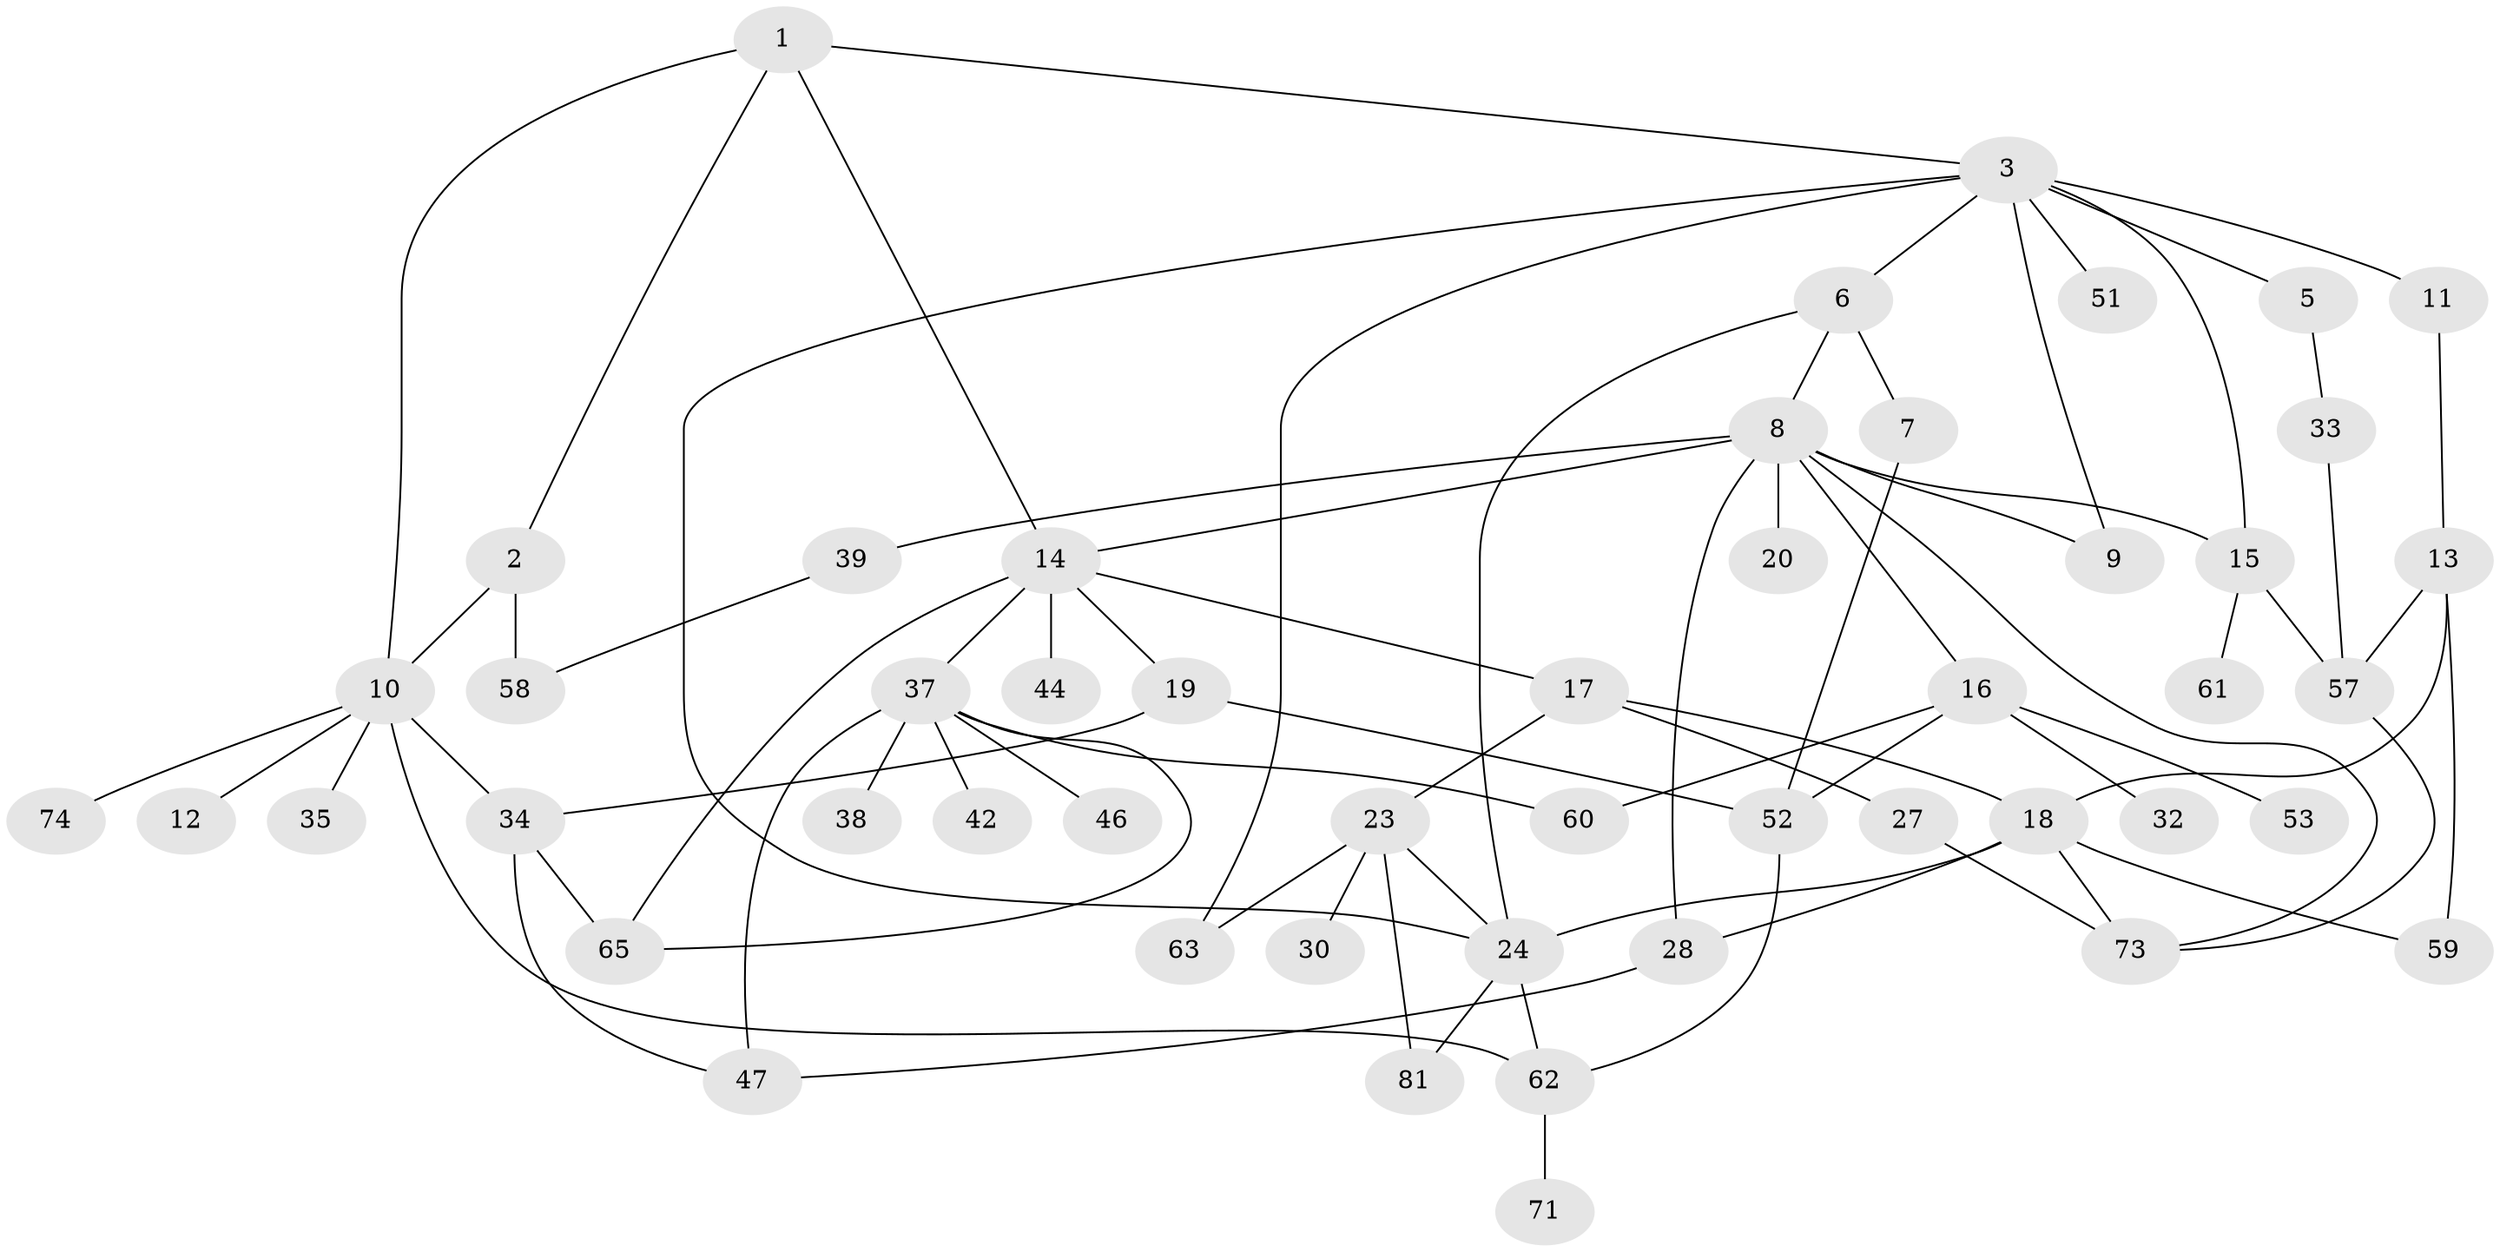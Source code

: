 // Generated by graph-tools (version 1.1) at 2025/51/02/27/25 19:51:40]
// undirected, 50 vertices, 77 edges
graph export_dot {
graph [start="1"]
  node [color=gray90,style=filled];
  1 [super="+69"];
  2 [super="+21"];
  3 [super="+4"];
  5;
  6;
  7 [super="+48"];
  8 [super="+41"];
  9 [super="+50"];
  10 [super="+25"];
  11;
  12;
  13 [super="+64"];
  14 [super="+40"];
  15 [super="+29"];
  16 [super="+26"];
  17 [super="+79"];
  18 [super="+54"];
  19 [super="+22"];
  20;
  23 [super="+43"];
  24 [super="+49"];
  27 [super="+31"];
  28 [super="+36"];
  30;
  32;
  33 [super="+72"];
  34 [super="+78"];
  35;
  37 [super="+45"];
  38 [super="+55"];
  39;
  42;
  44;
  46 [super="+76"];
  47 [super="+56"];
  51 [super="+66"];
  52 [super="+67"];
  53;
  57 [super="+68"];
  58 [super="+77"];
  59;
  60;
  61;
  62 [super="+70"];
  63 [super="+75"];
  65;
  71;
  73 [super="+80"];
  74;
  81;
  1 -- 2;
  1 -- 3;
  1 -- 10;
  1 -- 14;
  2 -- 10;
  2 -- 58;
  3 -- 5;
  3 -- 6;
  3 -- 11;
  3 -- 15;
  3 -- 51;
  3 -- 24;
  3 -- 9;
  3 -- 63;
  5 -- 33;
  6 -- 7;
  6 -- 8;
  6 -- 24;
  7 -- 52;
  8 -- 9;
  8 -- 14;
  8 -- 16;
  8 -- 20;
  8 -- 39;
  8 -- 28;
  8 -- 73;
  8 -- 15 [weight=2];
  10 -- 12;
  10 -- 34;
  10 -- 35;
  10 -- 74;
  10 -- 62;
  11 -- 13;
  13 -- 57;
  13 -- 18;
  13 -- 59;
  14 -- 17;
  14 -- 19;
  14 -- 37;
  14 -- 65;
  14 -- 44;
  15 -- 61;
  15 -- 57;
  16 -- 52;
  16 -- 32;
  16 -- 60;
  16 -- 53;
  17 -- 18;
  17 -- 23;
  17 -- 27;
  18 -- 28;
  18 -- 24;
  18 -- 73;
  18 -- 59;
  19 -- 52;
  19 -- 34;
  23 -- 24;
  23 -- 30;
  23 -- 81;
  23 -- 63;
  24 -- 81;
  24 -- 62;
  27 -- 73;
  28 -- 47;
  33 -- 57;
  34 -- 47;
  34 -- 65;
  37 -- 38;
  37 -- 42;
  37 -- 47;
  37 -- 65;
  37 -- 60;
  37 -- 46;
  39 -- 58;
  52 -- 62;
  57 -- 73;
  62 -- 71;
}
